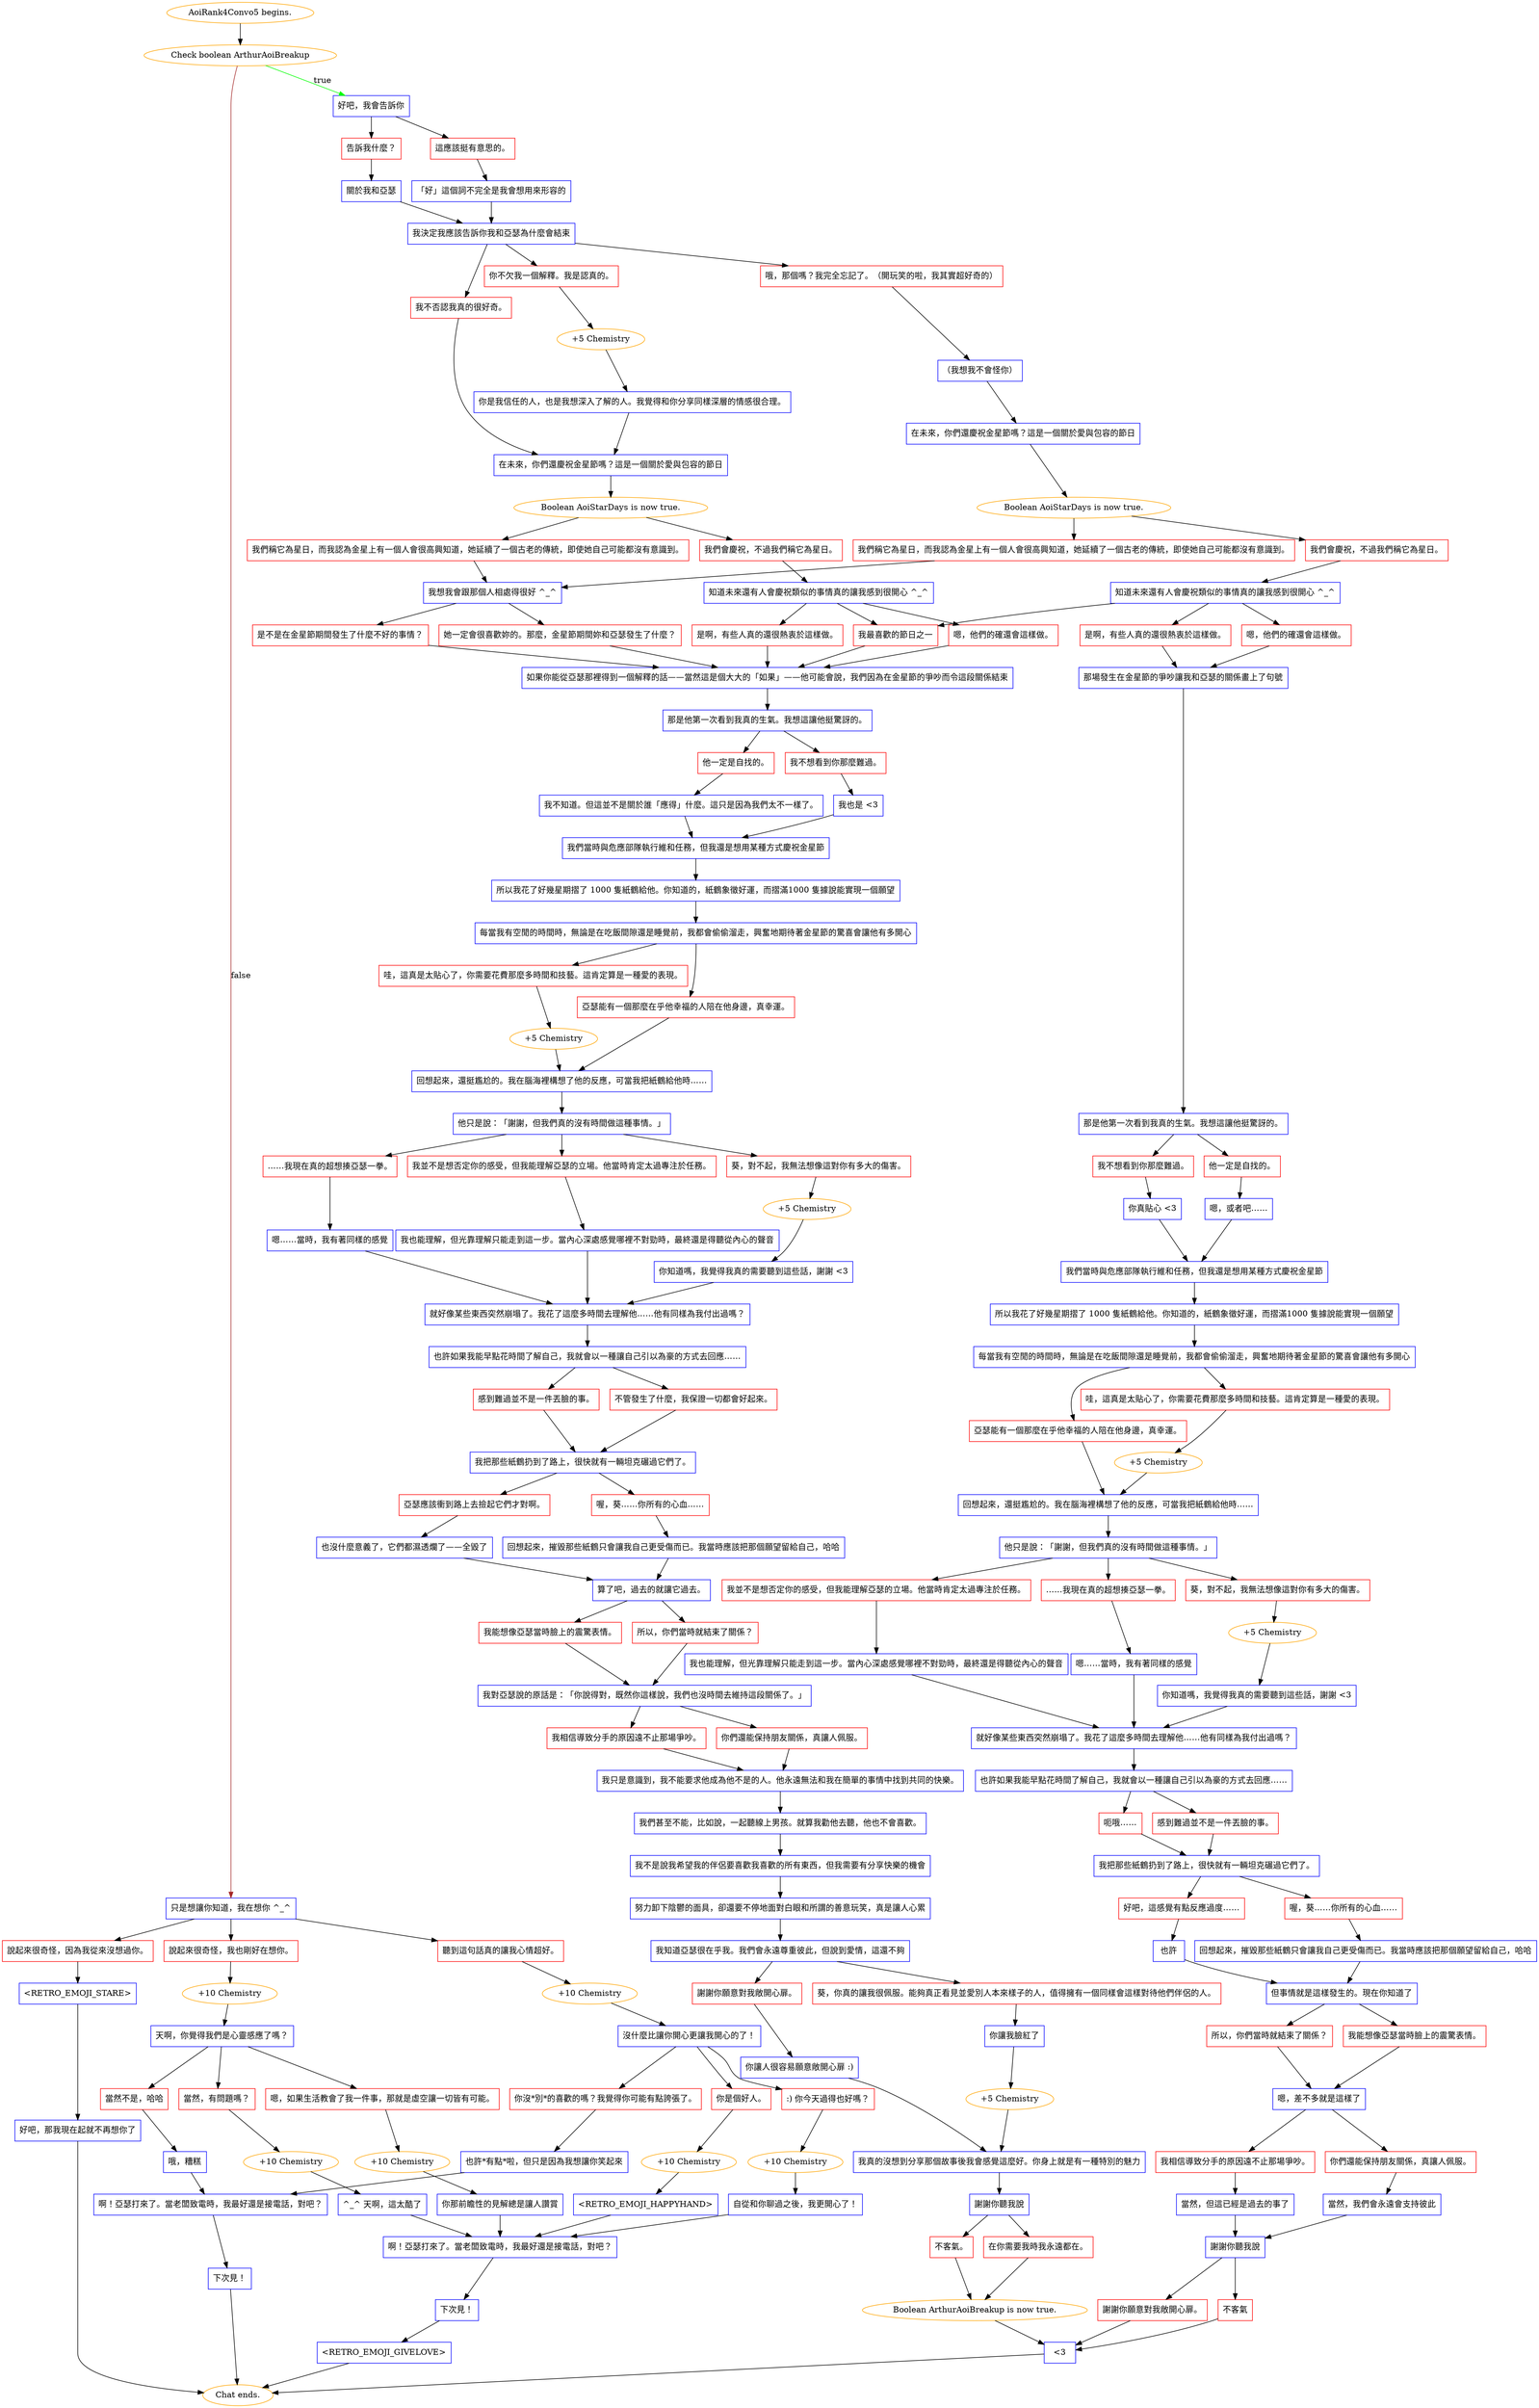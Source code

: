 digraph {
	"AoiRank4Convo5 begins." [color=orange];
		"AoiRank4Convo5 begins." -> j978891915;
	j978891915 [label="Check boolean ArthurAoiBreakup",color=orange];
		j978891915 -> j3146179635 [label=true,color=green];
		j978891915 -> j3824276195 [label=false,color=brown];
	j3146179635 [label="好吧，我會告訴你",shape=box,color=blue];
		j3146179635 -> j3858038886;
		j3146179635 -> j3124178404;
	j3824276195 [label="只是想讓你知道，我在想你 ^_^",shape=box,color=blue];
		j3824276195 -> j2643875462;
		j3824276195 -> j107583866;
		j3824276195 -> j3603569965;
	j3858038886 [label="告訴我什麼？",shape=box,color=red];
		j3858038886 -> j1980299463;
	j3124178404 [label="這應該挺有意思的。",shape=box,color=red];
		j3124178404 -> j3029230694;
	j2643875462 [label="聽到這句話真的讓我心情超好。",shape=box,color=red];
		j2643875462 -> j3799555564;
	j107583866 [label="說起來很奇怪，我也剛好在想你。",shape=box,color=red];
		j107583866 -> j2048983221;
	j3603569965 [label="說起來很奇怪，因為我從來沒想過你。",shape=box,color=red];
		j3603569965 -> j1964629640;
	j1980299463 [label="關於我和亞瑟",shape=box,color=blue];
		j1980299463 -> j2732142161;
	j3029230694 [label="「好」這個詞不完全是我會想用來形容的",shape=box,color=blue];
		j3029230694 -> j2732142161;
	j3799555564 [label="+10 Chemistry",color=orange];
		j3799555564 -> j2655333762;
	j2048983221 [label="+10 Chemistry",color=orange];
		j2048983221 -> j2827403317;
	j1964629640 [label="<RETRO_EMOJI_STARE>",shape=box,color=blue];
		j1964629640 -> j4063485957;
	j2732142161 [label="我決定我應該告訴你我和亞瑟為什麼會結束",shape=box,color=blue];
		j2732142161 -> j1165700003;
		j2732142161 -> j3483146033;
		j2732142161 -> j3699720164;
	j2655333762 [label="沒什麼比讓你開心更讓我開心的了！",shape=box,color=blue];
		j2655333762 -> j753693101;
		j2655333762 -> j466349029;
		j2655333762 -> j2864778986;
	j2827403317 [label="天啊，你覺得我們是心靈感應了嗎？",shape=box,color=blue];
		j2827403317 -> j4013771189;
		j2827403317 -> j1685260534;
		j2827403317 -> j4267902182;
	j4063485957 [label="好吧，那我現在起就不再想你了",shape=box,color=blue];
		j4063485957 -> "Chat ends.";
	j1165700003 [label="你不欠我一個解釋。我是認真的。",shape=box,color=red];
		j1165700003 -> j2677466977;
	j3483146033 [label="我不否認我真的很好奇。",shape=box,color=red];
		j3483146033 -> j4121520550;
	j3699720164 [label="哦，那個嗎？我完全忘記了。（開玩笑的啦，我其實超好奇的）",shape=box,color=red];
		j3699720164 -> j2029269262;
	j753693101 [label="你是個好人。",shape=box,color=red];
		j753693101 -> j484695465;
	j466349029 [label=":) 你今天過得也好嗎？",shape=box,color=red];
		j466349029 -> j580790902;
	j2864778986 [label="你沒*別*的喜歡的嗎？我覺得你可能有點誇張了。",shape=box,color=red];
		j2864778986 -> j3488641812;
	j4013771189 [label="當然不是，哈哈",shape=box,color=red];
		j4013771189 -> j564836186;
	j1685260534 [label="嗯，如果生活教會了我一件事，那就是虛空讓一切皆有可能。",shape=box,color=red];
		j1685260534 -> j811317017;
	j4267902182 [label="當然，有問題嗎？",shape=box,color=red];
		j4267902182 -> j1936014985;
	"Chat ends." [color=orange];
	j2677466977 [label="+5 Chemistry",color=orange];
		j2677466977 -> j3252395072;
	j4121520550 [label="在未來，你們還慶祝金星節嗎？這是一個關於愛與包容的節日",shape=box,color=blue];
		j4121520550 -> j2673493295;
	j2029269262 [label="（我想我不會怪你）",shape=box,color=blue];
		j2029269262 -> j3946468552;
	j484695465 [label="+10 Chemistry",color=orange];
		j484695465 -> j2921824425;
	j580790902 [label="+10 Chemistry",color=orange];
		j580790902 -> j711987276;
	j3488641812 [label="也許*有點*啦，但只是因為我想讓你笑起來",shape=box,color=blue];
		j3488641812 -> j4141963555;
	j564836186 [label="哦，糟糕",shape=box,color=blue];
		j564836186 -> j4141963555;
	j811317017 [label="+10 Chemistry",color=orange];
		j811317017 -> j1422160890;
	j1936014985 [label="+10 Chemistry",color=orange];
		j1936014985 -> j3185310423;
	j3252395072 [label="你是我信任的人，也是我想深入了解的人。我覺得和你分享同樣深層的情感很合理。",shape=box,color=blue];
		j3252395072 -> j4121520550;
	j2673493295 [label="Boolean AoiStarDays is now true.",color=orange];
		j2673493295 -> j1239742678;
		j2673493295 -> j3266387710;
	j3946468552 [label="在未來，你們還慶祝金星節嗎？這是一個關於愛與包容的節日",shape=box,color=blue];
		j3946468552 -> j3531613683;
	j2921824425 [label="<RETRO_EMOJI_HAPPYHAND>",shape=box,color=blue];
		j2921824425 -> j3671294267;
	j711987276 [label="自從和你聊過之後，我更開心了！",shape=box,color=blue];
		j711987276 -> j3671294267;
	j4141963555 [label="啊！亞瑟打來了。當老闆致電時，我最好還是接電話，對吧？",shape=box,color=blue];
		j4141963555 -> j806390394;
	j1422160890 [label="你那前瞻性的見解總是讓人讚賞",shape=box,color=blue];
		j1422160890 -> j3671294267;
	j3185310423 [label="^_^ 天啊，這太酷了",shape=box,color=blue];
		j3185310423 -> j3671294267;
	j1239742678 [label="我們會慶祝，不過我們稱它為星日。",shape=box,color=red];
		j1239742678 -> j2801980825;
	j3266387710 [label="我們稱它為星日，而我認為金星上有一個人會很高興知道，她延續了一個古老的傳統，即使她自己可能都沒有意識到。",shape=box,color=red];
		j3266387710 -> j1160767252;
	j3531613683 [label="Boolean AoiStarDays is now true.",color=orange];
		j3531613683 -> j1876247774;
		j3531613683 -> j822049689;
	j3671294267 [label="啊！亞瑟打來了。當老闆致電時，我最好還是接電話，對吧？",shape=box,color=blue];
		j3671294267 -> j1330384710;
	j806390394 [label="下次見！",shape=box,color=blue];
		j806390394 -> "Chat ends.";
	j2801980825 [label="知道未來還有人會慶祝類似的事情真的讓我感到很開心 ^_^",shape=box,color=blue];
		j2801980825 -> j1125487403;
		j2801980825 -> j645431667;
		j2801980825 -> j4221432062;
	j1160767252 [label="我想我會跟那個人相處得很好 ^_^",shape=box,color=blue];
		j1160767252 -> j3699129110;
		j1160767252 -> j3636566691;
	j1876247774 [label="我們會慶祝，不過我們稱它為星日。",shape=box,color=red];
		j1876247774 -> j434952879;
	j822049689 [label="我們稱它為星日，而我認為金星上有一個人會很高興知道，她延續了一個古老的傳統，即使她自己可能都沒有意識到。",shape=box,color=red];
		j822049689 -> j1160767252;
	j1330384710 [label="下次見！",shape=box,color=blue];
		j1330384710 -> j3455463371;
	j1125487403 [label="嗯，他們的確還會這樣做。",shape=box,color=red];
		j1125487403 -> j3095376827;
	j645431667 [label="是啊，有些人真的還很熱衷於這樣做。",shape=box,color=red];
		j645431667 -> j3095376827;
	j4221432062 [label="我最喜歡的節日之一",shape=box,color=red];
		j4221432062 -> j3095376827;
	j3699129110 [label="她一定會很喜歡妳的。那麼，金星節期間妳和亞瑟發生了什麼？",shape=box,color=red];
		j3699129110 -> j3095376827;
	j3636566691 [label="是不是在金星節期間發生了什麼不好的事情？",shape=box,color=red];
		j3636566691 -> j3095376827;
	j434952879 [label="知道未來還有人會慶祝類似的事情真的讓我感到很開心 ^_^",shape=box,color=blue];
		j434952879 -> j4221432062;
		j434952879 -> j954201113;
		j434952879 -> j1159541960;
	j3455463371 [label="<RETRO_EMOJI_GIVELOVE>",shape=box,color=blue];
		j3455463371 -> "Chat ends.";
	j3095376827 [label="如果你能從亞瑟那裡得到一個解釋的話——當然這是個大大的「如果」——他可能會說，我們因為在金星節的爭吵而令這段關係結束",shape=box,color=blue];
		j3095376827 -> j3755205294;
	j954201113 [label="是啊，有些人真的還很熱衷於這樣做。",shape=box,color=red];
		j954201113 -> j2684349925;
	j1159541960 [label="嗯，他們的確還會這樣做。",shape=box,color=red];
		j1159541960 -> j2684349925;
	j3755205294 [label="那是他第一次看到我真的生氣。我想這讓他挺驚訝的。",shape=box,color=blue];
		j3755205294 -> j3842526209;
		j3755205294 -> j739932555;
	j2684349925 [label="那場發生在金星節的爭吵讓我和亞瑟的關係畫上了句號",shape=box,color=blue];
		j2684349925 -> j1859691637;
	j3842526209 [label="我不想看到你那麼難過。",shape=box,color=red];
		j3842526209 -> j1590162264;
	j739932555 [label="他一定是自找的。",shape=box,color=red];
		j739932555 -> j3985090864;
	j1859691637 [label="那是他第一次看到我真的生氣。我想這讓他挺驚訝的。",shape=box,color=blue];
		j1859691637 -> j1683652027;
		j1859691637 -> j45521508;
	j1590162264 [label="我也是 <3",shape=box,color=blue];
		j1590162264 -> j2643358584;
	j3985090864 [label="我不知道。但這並不是關於誰「應得」什麼。這只是因為我們太不一樣了。",shape=box,color=blue];
		j3985090864 -> j2643358584;
	j1683652027 [label="我不想看到你那麼難過。",shape=box,color=red];
		j1683652027 -> j3270337830;
	j45521508 [label="他一定是自找的。",shape=box,color=red];
		j45521508 -> j2709037762;
	j2643358584 [label="我們當時與危應部隊執行維和任務，但我還是想用某種方式慶祝金星節",shape=box,color=blue];
		j2643358584 -> j1894334554;
	j3270337830 [label="你真貼心 <3",shape=box,color=blue];
		j3270337830 -> j77291437;
	j2709037762 [label="嗯，或者吧……",shape=box,color=blue];
		j2709037762 -> j77291437;
	j1894334554 [label="所以我花了好幾星期摺了 1000 隻紙鶴給他。你知道的，紙鶴象徵好運，而摺滿1000 隻據說能實現一個願望",shape=box,color=blue];
		j1894334554 -> j2412434763;
	j77291437 [label="我們當時與危應部隊執行維和任務，但我還是想用某種方式慶祝金星節",shape=box,color=blue];
		j77291437 -> j2790028600;
	j2412434763 [label="每當我有空閒的時間時，無論是在吃飯間隙還是睡覺前，我都會偷偷溜走，興奮地期待著金星節的驚喜會讓他有多開心",shape=box,color=blue];
		j2412434763 -> j2388382297;
		j2412434763 -> j2075848897;
	j2790028600 [label="所以我花了好幾星期摺了 1000 隻紙鶴給他。你知道的，紙鶴象徵好運，而摺滿1000 隻據說能實現一個願望",shape=box,color=blue];
		j2790028600 -> j1299722402;
	j2388382297 [label="哇，這真是太貼心了，你需要花費那麼多時間和技藝。這肯定算是一種愛的表現。",shape=box,color=red];
		j2388382297 -> j3709411330;
	j2075848897 [label="亞瑟能有一個那麼在乎他幸福的人陪在他身邊，真幸運。",shape=box,color=red];
		j2075848897 -> j1148269600;
	j1299722402 [label="每當我有空閒的時間時，無論是在吃飯間隙還是睡覺前，我都會偷偷溜走，興奮地期待著金星節的驚喜會讓他有多開心",shape=box,color=blue];
		j1299722402 -> j3779885457;
		j1299722402 -> j2766323120;
	j3709411330 [label="+5 Chemistry",color=orange];
		j3709411330 -> j1148269600;
	j1148269600 [label="回想起來，還挺尷尬的。我在腦海裡構想了他的反應，可當我把紙鶴給他時……",shape=box,color=blue];
		j1148269600 -> j4171940762;
	j3779885457 [label="哇，這真是太貼心了，你需要花費那麼多時間和技藝。這肯定算是一種愛的表現。",shape=box,color=red];
		j3779885457 -> j707246374;
	j2766323120 [label="亞瑟能有一個那麼在乎他幸福的人陪在他身邊，真幸運。",shape=box,color=red];
		j2766323120 -> j4199685283;
	j4171940762 [label="他只是說：「謝謝，但我們真的沒有時間做這種事情。」",shape=box,color=blue];
		j4171940762 -> j3253460672;
		j4171940762 -> j635282904;
		j4171940762 -> j3335302109;
	j707246374 [label="+5 Chemistry",color=orange];
		j707246374 -> j4199685283;
	j4199685283 [label="回想起來，還挺尷尬的。我在腦海裡構想了他的反應，可當我把紙鶴給他時……",shape=box,color=blue];
		j4199685283 -> j889297314;
	j3253460672 [label="……我現在真的超想揍亞瑟一拳。",shape=box,color=red];
		j3253460672 -> j1747391605;
	j635282904 [label="葵，對不起，我無法想像這對你有多大的傷害。",shape=box,color=red];
		j635282904 -> j2814381124;
	j3335302109 [label="我並不是想否定你的感受，但我能理解亞瑟的立場。他當時肯定太過專注於任務。",shape=box,color=red];
		j3335302109 -> j4222131771;
	j889297314 [label="他只是說：「謝謝，但我們真的沒有時間做這種事情。」",shape=box,color=blue];
		j889297314 -> j3684981052;
		j889297314 -> j958419969;
		j889297314 -> j4019075232;
	j1747391605 [label="嗯……當時，我有著同樣的感覺",shape=box,color=blue];
		j1747391605 -> j1330812975;
	j2814381124 [label="+5 Chemistry",color=orange];
		j2814381124 -> j1763064036;
	j4222131771 [label="我也能理解，但光靠理解只能走到這一步。當內心深處感覺哪裡不對勁時，最終還是得聽從內心的聲音",shape=box,color=blue];
		j4222131771 -> j1330812975;
	j3684981052 [label="我並不是想否定你的感受，但我能理解亞瑟的立場。他當時肯定太過專注於任務。",shape=box,color=red];
		j3684981052 -> j1821868071;
	j958419969 [label="葵，對不起，我無法想像這對你有多大的傷害。",shape=box,color=red];
		j958419969 -> j3318498620;
	j4019075232 [label="……我現在真的超想揍亞瑟一拳。",shape=box,color=red];
		j4019075232 -> j2750712835;
	j1330812975 [label="就好像某些東西突然崩塌了。我花了這麼多時間去理解他……他有同樣為我付出過嗎？",shape=box,color=blue];
		j1330812975 -> j2867559045;
	j1763064036 [label="你知道嗎，我覺得我真的需要聽到這些話，謝謝 <3",shape=box,color=blue];
		j1763064036 -> j1330812975;
	j1821868071 [label="我也能理解，但光靠理解只能走到這一步。當內心深處感覺哪裡不對勁時，最終還是得聽從內心的聲音",shape=box,color=blue];
		j1821868071 -> j3350331964;
	j3318498620 [label="+5 Chemistry",color=orange];
		j3318498620 -> j292424077;
	j2750712835 [label="嗯……當時，我有著同樣的感覺",shape=box,color=blue];
		j2750712835 -> j3350331964;
	j2867559045 [label="也許如果我能早點花時間了解自己，我就會以一種讓自己引以為豪的方式去回應……",shape=box,color=blue];
		j2867559045 -> j1707282492;
		j2867559045 -> j672370213;
	j3350331964 [label="就好像某些東西突然崩塌了。我花了這麼多時間去理解他……他有同樣為我付出過嗎？",shape=box,color=blue];
		j3350331964 -> j4144057565;
	j292424077 [label="你知道嗎，我覺得我真的需要聽到這些話，謝謝 <3",shape=box,color=blue];
		j292424077 -> j3350331964;
	j1707282492 [label="感到難過並不是一件丟臉的事。",shape=box,color=red];
		j1707282492 -> j2181060003;
	j672370213 [label="不管發生了什麼，我保證一切都會好起來。",shape=box,color=red];
		j672370213 -> j2181060003;
	j4144057565 [label="也許如果我能早點花時間了解自己，我就會以一種讓自己引以為豪的方式去回應……",shape=box,color=blue];
		j4144057565 -> j1715864658;
		j4144057565 -> j409958258;
	j2181060003 [label="我把那些紙鶴扔到了路上，很快就有一輛坦克碾過它們了。",shape=box,color=blue];
		j2181060003 -> j1292128673;
		j2181060003 -> j1116152948;
	j1715864658 [label="呃哦……",shape=box,color=red];
		j1715864658 -> j196025211;
	j409958258 [label="感到難過並不是一件丟臉的事。",shape=box,color=red];
		j409958258 -> j196025211;
	j1292128673 [label="喔，葵……你所有的心血……",shape=box,color=red];
		j1292128673 -> j2974716549;
	j1116152948 [label="亞瑟應該衝到路上去撿起它們才對啊。",shape=box,color=red];
		j1116152948 -> j2593292041;
	j196025211 [label="我把那些紙鶴扔到了路上，很快就有一輛坦克碾過它們了。",shape=box,color=blue];
		j196025211 -> j2621882056;
		j196025211 -> j1786804981;
	j2974716549 [label="回想起來，摧毀那些紙鶴只會讓我自己更受傷而已。我當時應該把那個願望留給自己，哈哈",shape=box,color=blue];
		j2974716549 -> j1336758743;
	j2593292041 [label="也沒什麼意義了，它們都濕透爛了——全毀了",shape=box,color=blue];
		j2593292041 -> j1336758743;
	j2621882056 [label="喔，葵……你所有的心血……",shape=box,color=red];
		j2621882056 -> j3014955767;
	j1786804981 [label="好吧，這感覺有點反應過度……",shape=box,color=red];
		j1786804981 -> j4220329227;
	j1336758743 [label="算了吧，過去的就讓它過去。",shape=box,color=blue];
		j1336758743 -> j1674840132;
		j1336758743 -> j1138353462;
	j3014955767 [label="回想起來，摧毀那些紙鶴只會讓我自己更受傷而已。我當時應該把那個願望留給自己，哈哈",shape=box,color=blue];
		j3014955767 -> j4122796460;
	j4220329227 [label="也許",shape=box,color=blue];
		j4220329227 -> j4122796460;
	j1674840132 [label="所以，你們當時就結束了關係？",shape=box,color=red];
		j1674840132 -> j2322801722;
	j1138353462 [label="我能想像亞瑟當時臉上的震驚表情。",shape=box,color=red];
		j1138353462 -> j2322801722;
	j4122796460 [label="但事情就是這樣發生的。現在你知道了",shape=box,color=blue];
		j4122796460 -> j90047454;
		j4122796460 -> j291364997;
	j2322801722 [label="我對亞瑟說的原話是：「你說得對，既然你這樣說，我們也沒時間去維持這段關係了。」",shape=box,color=blue];
		j2322801722 -> j1318406918;
		j2322801722 -> j3107840732;
	j90047454 [label="所以，你們當時就結束了關係？",shape=box,color=red];
		j90047454 -> j2193220367;
	j291364997 [label="我能想像亞瑟當時臉上的震驚表情。",shape=box,color=red];
		j291364997 -> j2193220367;
	j1318406918 [label="你們還能保持朋友關係，真讓人佩服。",shape=box,color=red];
		j1318406918 -> j1737991924;
	j3107840732 [label="我相信導致分手的原因遠不止那場爭吵。",shape=box,color=red];
		j3107840732 -> j1737991924;
	j2193220367 [label="嗯，差不多就是這樣了",shape=box,color=blue];
		j2193220367 -> j4098374137;
		j2193220367 -> j1959191154;
	j1737991924 [label="我只是意識到，我不能要求他成為他不是的人。他永遠無法和我在簡單的事情中找到共同的快樂。",shape=box,color=blue];
		j1737991924 -> j3380838493;
	j4098374137 [label="你們還能保持朋友關係，真讓人佩服。",shape=box,color=red];
		j4098374137 -> j1971032406;
	j1959191154 [label="我相信導致分手的原因遠不止那場爭吵。",shape=box,color=red];
		j1959191154 -> j990632648;
	j3380838493 [label="我們甚至不能，比如說，一起聽線上男孩。就算我勸他去聽，他也不會喜歡。",shape=box,color=blue];
		j3380838493 -> j2043834922;
	j1971032406 [label="當然，我們會永遠會支持彼此",shape=box,color=blue];
		j1971032406 -> j2850156290;
	j990632648 [label="當然，但這已經是過去的事了",shape=box,color=blue];
		j990632648 -> j2850156290;
	j2043834922 [label="我不是說我希望我的伴侶要喜歡我喜歡的所有東西，但我需要有分享快樂的機會",shape=box,color=blue];
		j2043834922 -> j1973003706;
	j2850156290 [label="謝謝你聽我說",shape=box,color=blue];
		j2850156290 -> j880142303;
		j2850156290 -> j2142819215;
	j1973003706 [label="努力卸下陰鬱的面具，卻還要不停地面對白眼和所謂的善意玩笑，真是讓人心累",shape=box,color=blue];
		j1973003706 -> j1966364118;
	j880142303 [label="不客氣",shape=box,color=red];
		j880142303 -> j1841680728;
	j2142819215 [label="謝謝你願意對我敞開心扉。",shape=box,color=red];
		j2142819215 -> j1841680728;
	j1966364118 [label="我知道亞瑟很在乎我。我們會永遠尊重彼此，但說到愛情，這還不夠",shape=box,color=blue];
		j1966364118 -> j543579609;
		j1966364118 -> j1019177852;
	j1841680728 [label="<3",shape=box,color=blue];
		j1841680728 -> "Chat ends.";
	j543579609 [label="謝謝你願意對我敞開心扉。",shape=box,color=red];
		j543579609 -> j2534414506;
	j1019177852 [label="葵，你真的讓我很佩服。能夠真正看見並愛別人本來樣子的人，值得擁有一個同樣會這樣對待他們伴侶的人。",shape=box,color=red];
		j1019177852 -> j1058002195;
	j2534414506 [label="你讓人很容易願意敞開心扉 :)",shape=box,color=blue];
		j2534414506 -> j3504489001;
	j1058002195 [label="你讓我臉紅了",shape=box,color=blue];
		j1058002195 -> j2025131686;
	j3504489001 [label="我真的沒想到分享那個故事後我會感覺這麼好。你身上就是有一種特別的魅力",shape=box,color=blue];
		j3504489001 -> j3070410380;
	j2025131686 [label="+5 Chemistry",color=orange];
		j2025131686 -> j3504489001;
	j3070410380 [label="謝謝你聽我說",shape=box,color=blue];
		j3070410380 -> j3823128609;
		j3070410380 -> j1589197148;
	j3823128609 [label="在你需要我時我永遠都在。",shape=box,color=red];
		j3823128609 -> j242659642;
	j1589197148 [label="不客氣。",shape=box,color=red];
		j1589197148 -> j242659642;
	j242659642 [label="Boolean ArthurAoiBreakup is now true.",color=orange];
		j242659642 -> j1841680728;
}